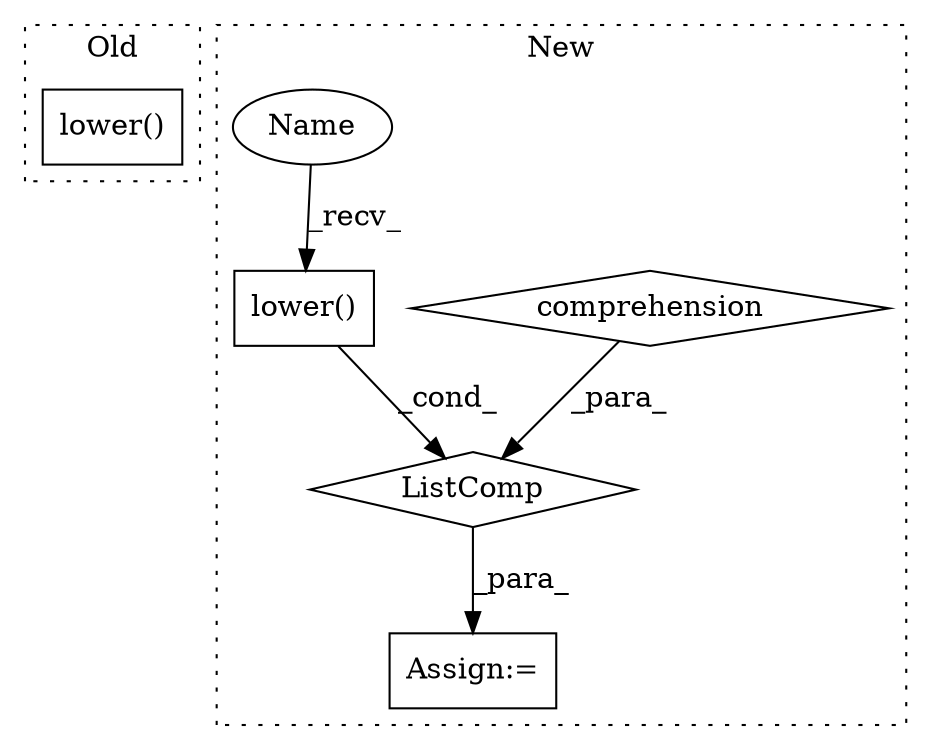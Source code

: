 digraph G {
subgraph cluster0 {
1 [label="lower()" a="75" s="2038" l="22" shape="box"];
label = "Old";
style="dotted";
}
subgraph cluster1 {
2 [label="ListComp" a="106" s="1835" l="49" shape="diamond"];
3 [label="comprehension" a="45" s="1857" l="3" shape="diamond"];
4 [label="Assign:=" a="68" s="1832" l="3" shape="box"];
5 [label="lower()" a="75" s="1836" l="12" shape="box"];
6 [label="Name" a="87" s="1836" l="4" shape="ellipse"];
label = "New";
style="dotted";
}
2 -> 4 [label="_para_"];
3 -> 2 [label="_para_"];
5 -> 2 [label="_cond_"];
6 -> 5 [label="_recv_"];
}